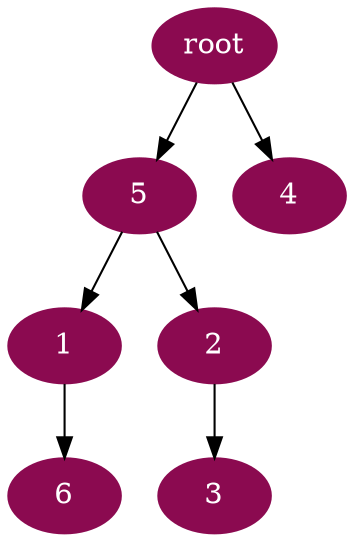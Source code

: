 digraph G {
node [color=deeppink4, style=filled, fontcolor=white];
5 -> 1;
5 -> 2;
2 -> 3;
"root" -> 4;
"root" -> 5;
1 -> 6;
}
